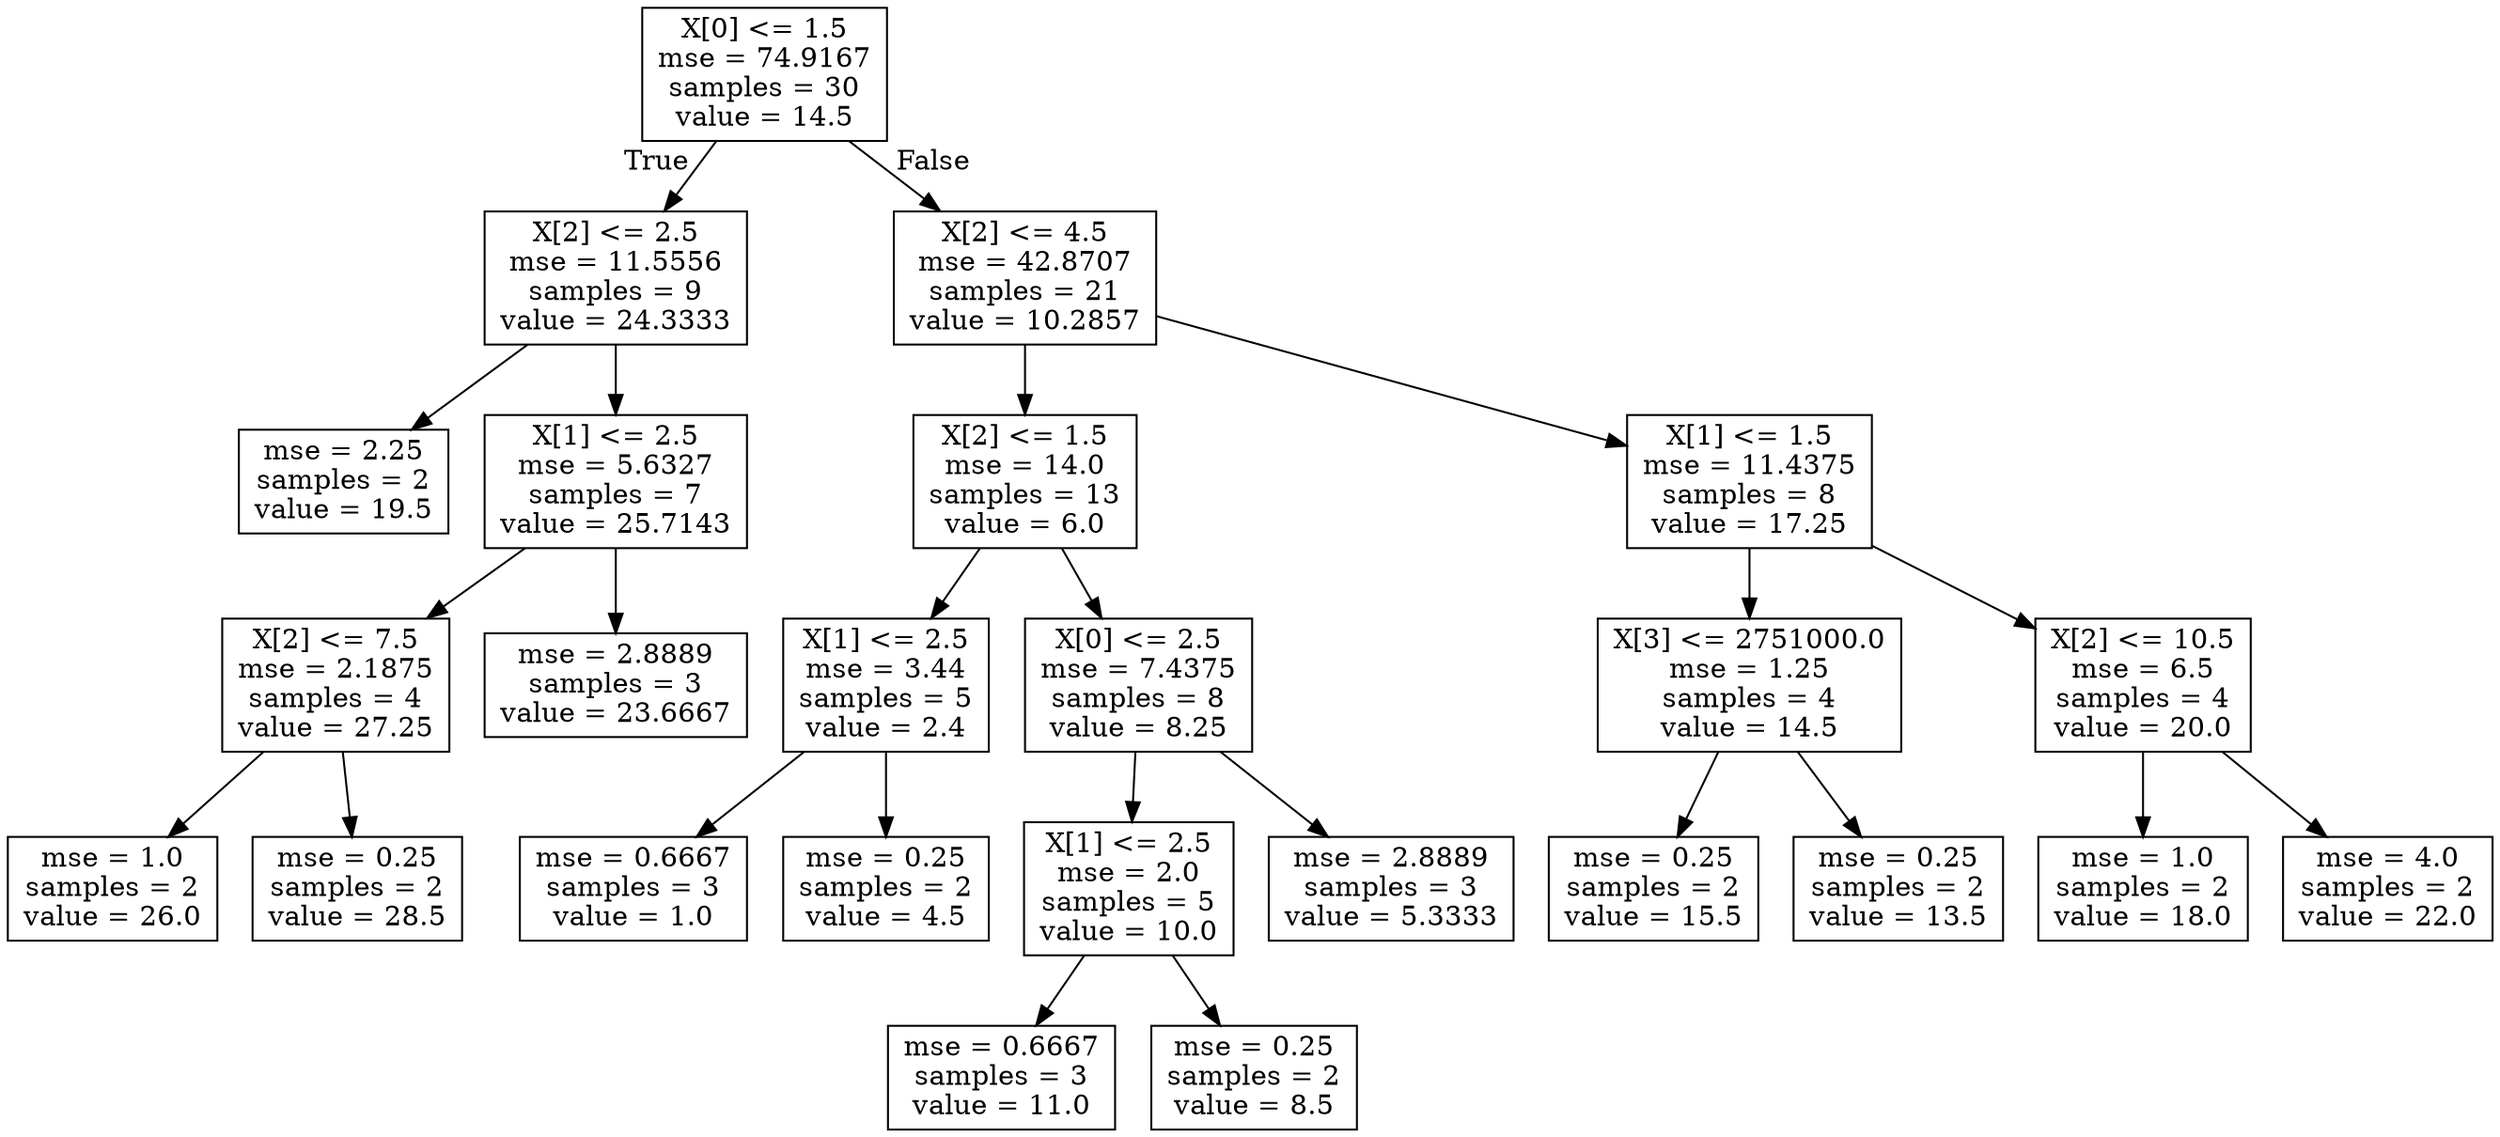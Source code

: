 digraph Tree {
node [shape=box] ;
0 [label="X[0] <= 1.5\nmse = 74.9167\nsamples = 30\nvalue = 14.5"] ;
1 [label="X[2] <= 2.5\nmse = 11.5556\nsamples = 9\nvalue = 24.3333"] ;
0 -> 1 [labeldistance=2.5, labelangle=45, headlabel="True"] ;
2 [label="mse = 2.25\nsamples = 2\nvalue = 19.5"] ;
1 -> 2 ;
3 [label="X[1] <= 2.5\nmse = 5.6327\nsamples = 7\nvalue = 25.7143"] ;
1 -> 3 ;
4 [label="X[2] <= 7.5\nmse = 2.1875\nsamples = 4\nvalue = 27.25"] ;
3 -> 4 ;
5 [label="mse = 1.0\nsamples = 2\nvalue = 26.0"] ;
4 -> 5 ;
6 [label="mse = 0.25\nsamples = 2\nvalue = 28.5"] ;
4 -> 6 ;
7 [label="mse = 2.8889\nsamples = 3\nvalue = 23.6667"] ;
3 -> 7 ;
8 [label="X[2] <= 4.5\nmse = 42.8707\nsamples = 21\nvalue = 10.2857"] ;
0 -> 8 [labeldistance=2.5, labelangle=-45, headlabel="False"] ;
9 [label="X[2] <= 1.5\nmse = 14.0\nsamples = 13\nvalue = 6.0"] ;
8 -> 9 ;
10 [label="X[1] <= 2.5\nmse = 3.44\nsamples = 5\nvalue = 2.4"] ;
9 -> 10 ;
11 [label="mse = 0.6667\nsamples = 3\nvalue = 1.0"] ;
10 -> 11 ;
12 [label="mse = 0.25\nsamples = 2\nvalue = 4.5"] ;
10 -> 12 ;
13 [label="X[0] <= 2.5\nmse = 7.4375\nsamples = 8\nvalue = 8.25"] ;
9 -> 13 ;
14 [label="X[1] <= 2.5\nmse = 2.0\nsamples = 5\nvalue = 10.0"] ;
13 -> 14 ;
15 [label="mse = 0.6667\nsamples = 3\nvalue = 11.0"] ;
14 -> 15 ;
16 [label="mse = 0.25\nsamples = 2\nvalue = 8.5"] ;
14 -> 16 ;
17 [label="mse = 2.8889\nsamples = 3\nvalue = 5.3333"] ;
13 -> 17 ;
18 [label="X[1] <= 1.5\nmse = 11.4375\nsamples = 8\nvalue = 17.25"] ;
8 -> 18 ;
19 [label="X[3] <= 2751000.0\nmse = 1.25\nsamples = 4\nvalue = 14.5"] ;
18 -> 19 ;
20 [label="mse = 0.25\nsamples = 2\nvalue = 15.5"] ;
19 -> 20 ;
21 [label="mse = 0.25\nsamples = 2\nvalue = 13.5"] ;
19 -> 21 ;
22 [label="X[2] <= 10.5\nmse = 6.5\nsamples = 4\nvalue = 20.0"] ;
18 -> 22 ;
23 [label="mse = 1.0\nsamples = 2\nvalue = 18.0"] ;
22 -> 23 ;
24 [label="mse = 4.0\nsamples = 2\nvalue = 22.0"] ;
22 -> 24 ;
}